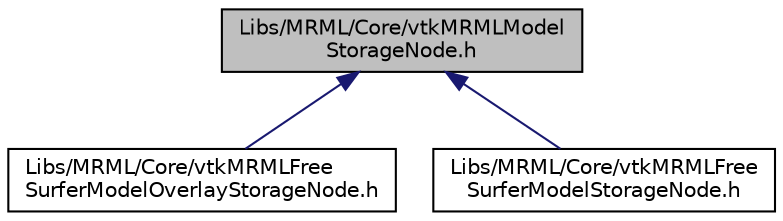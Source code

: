 digraph "Libs/MRML/Core/vtkMRMLModelStorageNode.h"
{
  bgcolor="transparent";
  edge [fontname="Helvetica",fontsize="10",labelfontname="Helvetica",labelfontsize="10"];
  node [fontname="Helvetica",fontsize="10",shape=record];
  Node18 [label="Libs/MRML/Core/vtkMRMLModel\lStorageNode.h",height=0.2,width=0.4,color="black", fillcolor="grey75", style="filled", fontcolor="black"];
  Node18 -> Node19 [dir="back",color="midnightblue",fontsize="10",style="solid",fontname="Helvetica"];
  Node19 [label="Libs/MRML/Core/vtkMRMLFree\lSurferModelOverlayStorageNode.h",height=0.2,width=0.4,color="black",URL="$vtkMRMLFreeSurferModelOverlayStorageNode_8h.html"];
  Node18 -> Node20 [dir="back",color="midnightblue",fontsize="10",style="solid",fontname="Helvetica"];
  Node20 [label="Libs/MRML/Core/vtkMRMLFree\lSurferModelStorageNode.h",height=0.2,width=0.4,color="black",URL="$vtkMRMLFreeSurferModelStorageNode_8h.html"];
}
